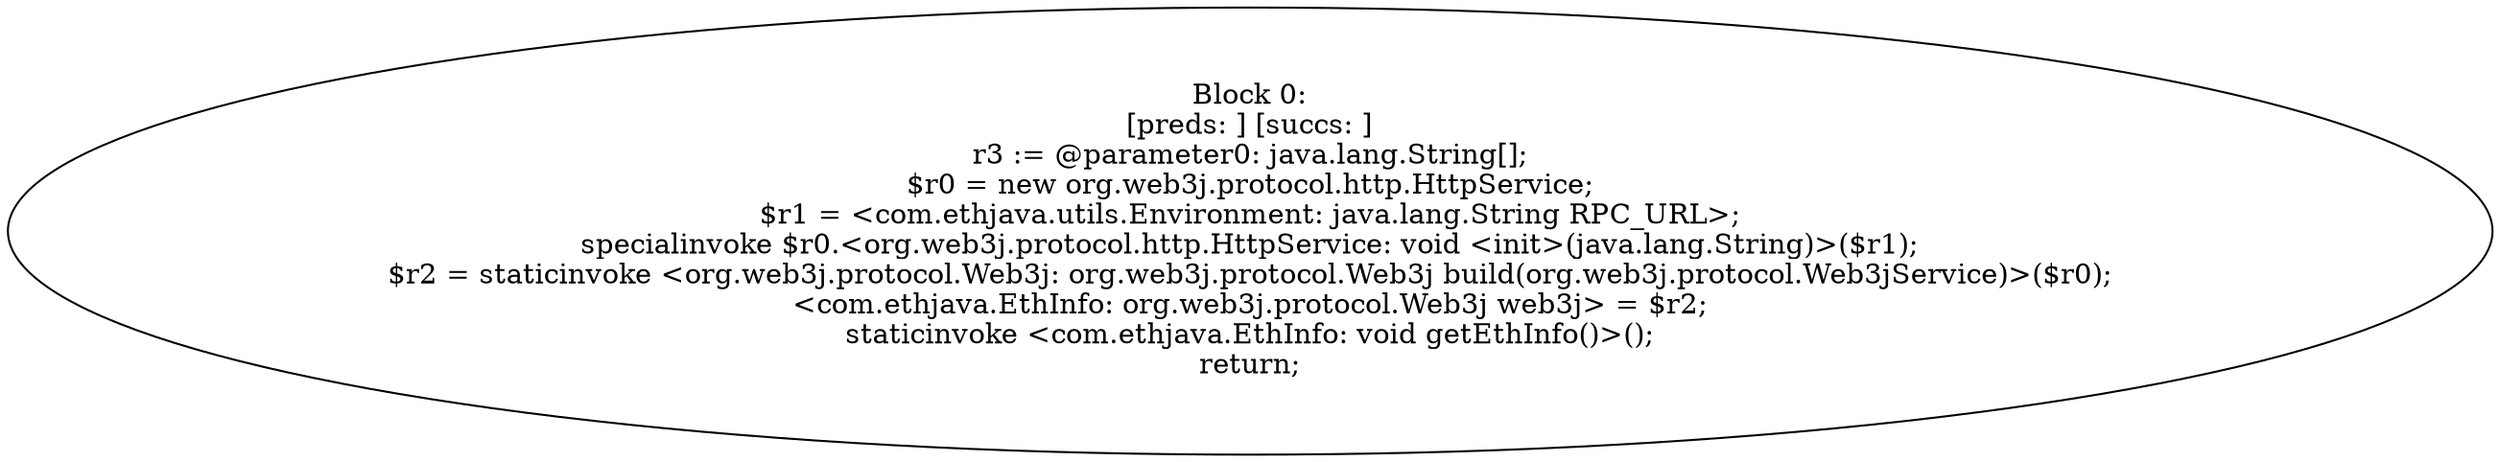 digraph "unitGraph" {
    "Block 0:
[preds: ] [succs: ]
r3 := @parameter0: java.lang.String[];
$r0 = new org.web3j.protocol.http.HttpService;
$r1 = <com.ethjava.utils.Environment: java.lang.String RPC_URL>;
specialinvoke $r0.<org.web3j.protocol.http.HttpService: void <init>(java.lang.String)>($r1);
$r2 = staticinvoke <org.web3j.protocol.Web3j: org.web3j.protocol.Web3j build(org.web3j.protocol.Web3jService)>($r0);
<com.ethjava.EthInfo: org.web3j.protocol.Web3j web3j> = $r2;
staticinvoke <com.ethjava.EthInfo: void getEthInfo()>();
return;
"
}
